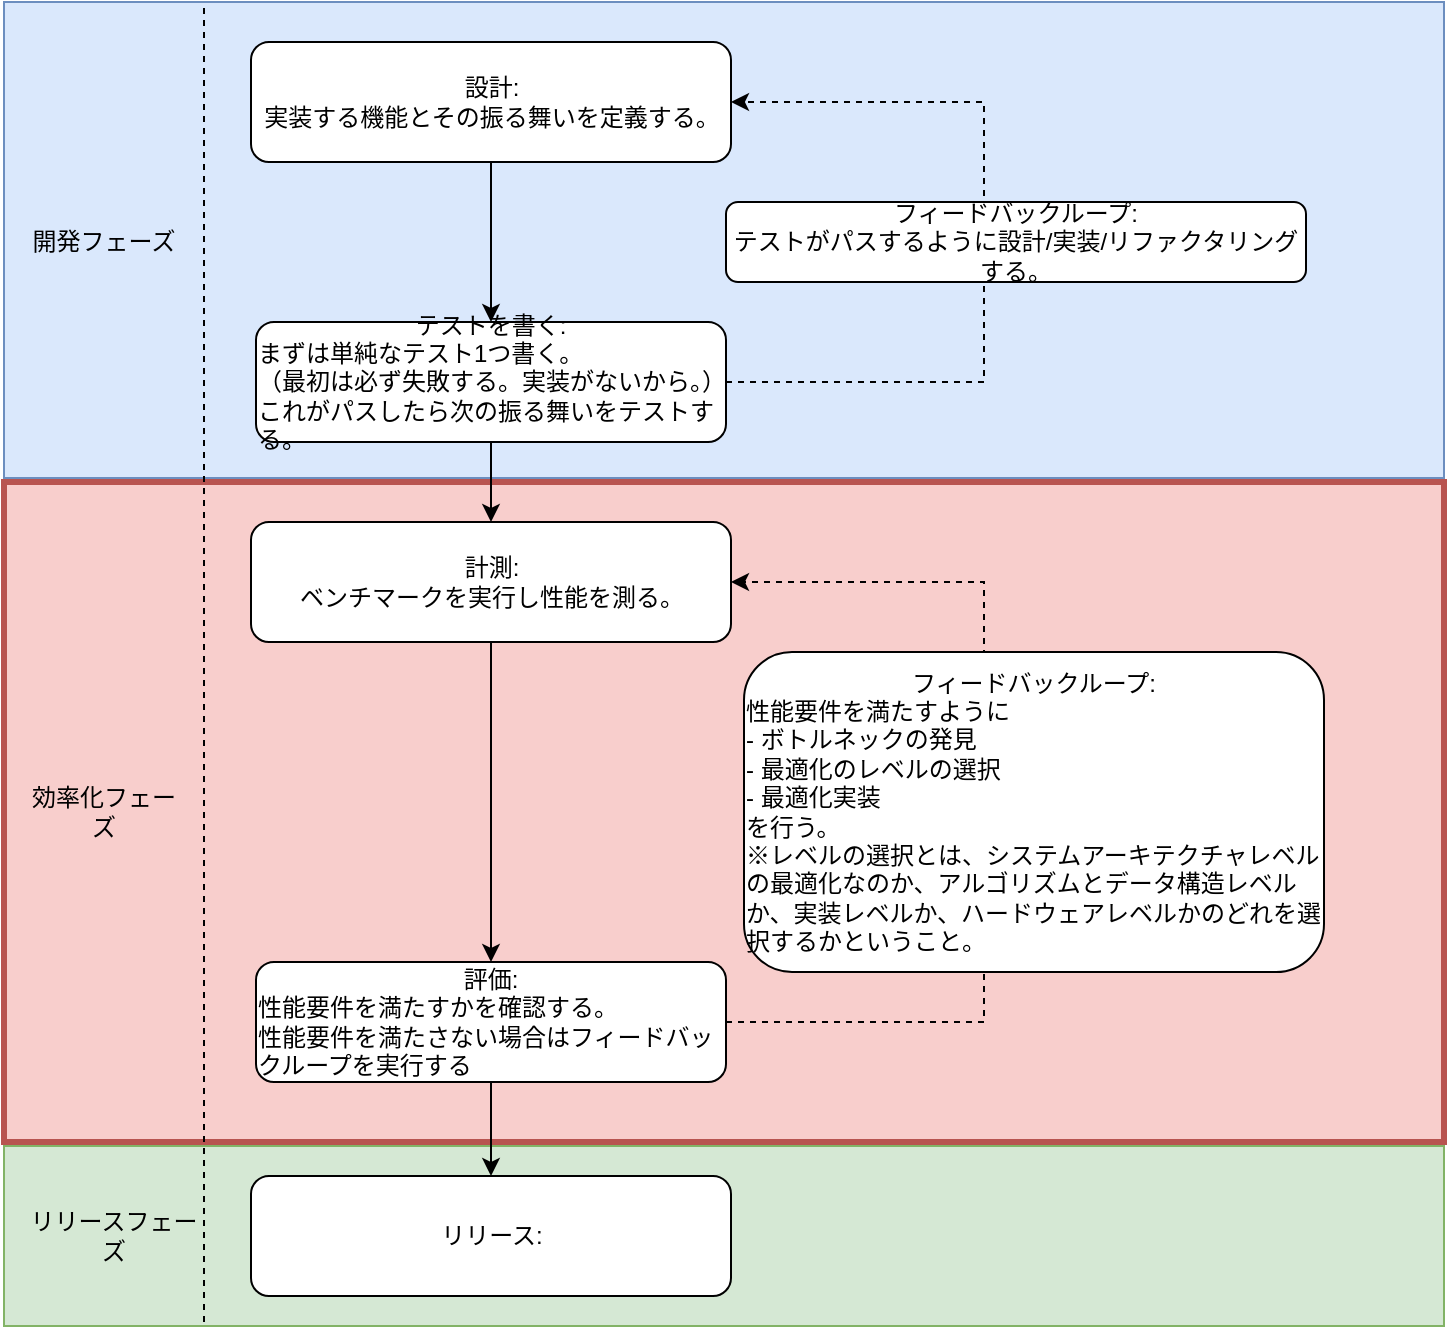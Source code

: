 <mxfile version="15.5.9" type="device"><diagram id="4EysrIUiIzhdOBFNZJKH" name="Page-1"><mxGraphModel dx="1178" dy="639" grid="1" gridSize="10" guides="1" tooltips="1" connect="1" arrows="1" fold="1" page="1" pageScale="1" pageWidth="827" pageHeight="1169" math="0" shadow="0"><root><mxCell id="0"/><mxCell id="1" parent="0"/><mxCell id="CgFyjtPTiPq2iYC9rme7-11" value="" style="rounded=0;whiteSpace=wrap;html=1;align=left;fillColor=#dae8fc;strokeColor=#6c8ebf;" vertex="1" parent="1"><mxGeometry x="40" y="30" width="720" height="238" as="geometry"/></mxCell><mxCell id="CgFyjtPTiPq2iYC9rme7-5" value="開発フェーズ" style="text;html=1;strokeColor=none;fillColor=none;align=center;verticalAlign=middle;whiteSpace=wrap;rounded=0;" vertex="1" parent="1"><mxGeometry x="50" y="135" width="80" height="30" as="geometry"/></mxCell><mxCell id="CgFyjtPTiPq2iYC9rme7-10" style="edgeStyle=orthogonalEdgeStyle;rounded=0;orthogonalLoop=1;jettySize=auto;html=1;" edge="1" parent="1" source="CgFyjtPTiPq2iYC9rme7-8" target="CgFyjtPTiPq2iYC9rme7-9"><mxGeometry relative="1" as="geometry"/></mxCell><mxCell id="CgFyjtPTiPq2iYC9rme7-8" value="設計:&lt;br&gt;&lt;div style=&quot;text-align: left&quot;&gt;&lt;span&gt;実装する機能とその振る舞いを定義する。&lt;/span&gt;&lt;/div&gt;" style="rounded=1;whiteSpace=wrap;html=1;" vertex="1" parent="1"><mxGeometry x="163.5" y="50" width="240" height="60" as="geometry"/></mxCell><mxCell id="CgFyjtPTiPq2iYC9rme7-13" style="edgeStyle=orthogonalEdgeStyle;rounded=0;orthogonalLoop=1;jettySize=auto;html=1;entryX=1;entryY=0.5;entryDx=0;entryDy=0;exitX=1;exitY=0.5;exitDx=0;exitDy=0;dashed=1;" edge="1" parent="1" source="CgFyjtPTiPq2iYC9rme7-9" target="CgFyjtPTiPq2iYC9rme7-8"><mxGeometry relative="1" as="geometry"><Array as="points"><mxPoint x="530" y="220"/><mxPoint x="530" y="80"/></Array></mxGeometry></mxCell><mxCell id="CgFyjtPTiPq2iYC9rme7-9" value="テストを書く:&lt;br&gt;&lt;div style=&quot;text-align: left&quot;&gt;&lt;span&gt;まずは単純なテスト1つ書く。&lt;/span&gt;&lt;/div&gt;&lt;div style=&quot;text-align: left&quot;&gt;（最初は必ず失敗する。実装がないから。）&lt;/div&gt;&lt;div style=&quot;text-align: left&quot;&gt;&lt;span&gt;これがパスしたら次の振る舞いをテストする。&lt;/span&gt;&lt;/div&gt;" style="rounded=1;whiteSpace=wrap;html=1;" vertex="1" parent="1"><mxGeometry x="166" y="190" width="235" height="60" as="geometry"/></mxCell><mxCell id="CgFyjtPTiPq2iYC9rme7-16" value="フィードバックループ:&lt;br&gt;テストがパスするように設計/実装/リファクタリングする。" style="rounded=1;whiteSpace=wrap;html=1;" vertex="1" parent="1"><mxGeometry x="401" y="130" width="290" height="40" as="geometry"/></mxCell><mxCell id="CgFyjtPTiPq2iYC9rme7-17" value="" style="rounded=0;whiteSpace=wrap;html=1;align=left;fillColor=#f8cecc;strokeColor=#b85450;strokeWidth=3;" vertex="1" parent="1"><mxGeometry x="40" y="270" width="720" height="330" as="geometry"/></mxCell><mxCell id="CgFyjtPTiPq2iYC9rme7-18" value="効率化フェーズ" style="text;html=1;strokeColor=none;fillColor=none;align=center;verticalAlign=middle;whiteSpace=wrap;rounded=0;" vertex="1" parent="1"><mxGeometry x="50" y="420" width="80" height="30" as="geometry"/></mxCell><mxCell id="CgFyjtPTiPq2iYC9rme7-19" style="edgeStyle=orthogonalEdgeStyle;rounded=0;orthogonalLoop=1;jettySize=auto;html=1;" edge="1" parent="1" source="CgFyjtPTiPq2iYC9rme7-20" target="CgFyjtPTiPq2iYC9rme7-22"><mxGeometry relative="1" as="geometry"/></mxCell><mxCell id="CgFyjtPTiPq2iYC9rme7-20" value="計測:&lt;br&gt;&lt;div style=&quot;text-align: left&quot;&gt;ベンチマークを実行し性能を測る。&lt;/div&gt;" style="rounded=1;whiteSpace=wrap;html=1;" vertex="1" parent="1"><mxGeometry x="163.5" y="290" width="240" height="60" as="geometry"/></mxCell><mxCell id="CgFyjtPTiPq2iYC9rme7-21" style="edgeStyle=orthogonalEdgeStyle;rounded=0;orthogonalLoop=1;jettySize=auto;html=1;entryX=1;entryY=0.5;entryDx=0;entryDy=0;dashed=1;exitX=1;exitY=0.5;exitDx=0;exitDy=0;" edge="1" parent="1" source="CgFyjtPTiPq2iYC9rme7-22" target="CgFyjtPTiPq2iYC9rme7-20"><mxGeometry relative="1" as="geometry"><Array as="points"><mxPoint x="530" y="540"/><mxPoint x="530" y="320"/></Array><mxPoint x="580" y="610" as="sourcePoint"/></mxGeometry></mxCell><mxCell id="CgFyjtPTiPq2iYC9rme7-22" value="評価:&lt;br&gt;&lt;div style=&quot;text-align: left&quot;&gt;性能要件を満たすかを確認する。&lt;/div&gt;&lt;div style=&quot;text-align: left&quot;&gt;性能要件を満たさない場合はフィードバックループを実行する&lt;/div&gt;" style="rounded=1;whiteSpace=wrap;html=1;" vertex="1" parent="1"><mxGeometry x="166" y="510" width="235" height="60" as="geometry"/></mxCell><mxCell id="CgFyjtPTiPq2iYC9rme7-23" value="フィードバックループ:&lt;br&gt;&lt;div style=&quot;text-align: left&quot;&gt;&lt;span&gt;性能要件を満たすように&lt;/span&gt;&lt;/div&gt;&lt;div style=&quot;text-align: left&quot;&gt;&lt;span&gt;- ボトルネックの発見&lt;/span&gt;&lt;/div&gt;&lt;div style=&quot;text-align: left&quot;&gt;&lt;span&gt;- 最適化のレベルの選択&lt;/span&gt;&lt;/div&gt;&lt;div style=&quot;text-align: left&quot;&gt;&lt;span&gt;- 最適化実装&lt;/span&gt;&lt;/div&gt;&lt;div style=&quot;text-align: left&quot;&gt;&lt;span&gt;を行う。&lt;/span&gt;&lt;/div&gt;&lt;div style=&quot;text-align: left&quot;&gt;※レベルの選択とは、システムアーキテクチャレベルの最適化なのか、アルゴリズムとデータ構造レベルか、実装レベルか、ハードウェアレベルかのどれを選択するかということ。&lt;/div&gt;" style="rounded=1;whiteSpace=wrap;html=1;" vertex="1" parent="1"><mxGeometry x="410" y="355" width="290" height="160" as="geometry"/></mxCell><mxCell id="CgFyjtPTiPq2iYC9rme7-24" style="edgeStyle=orthogonalEdgeStyle;rounded=0;orthogonalLoop=1;jettySize=auto;html=1;" edge="1" parent="1" source="CgFyjtPTiPq2iYC9rme7-9" target="CgFyjtPTiPq2iYC9rme7-20"><mxGeometry relative="1" as="geometry"/></mxCell><mxCell id="CgFyjtPTiPq2iYC9rme7-26" value="" style="rounded=0;whiteSpace=wrap;html=1;align=left;fillColor=#d5e8d4;strokeColor=#82b366;" vertex="1" parent="1"><mxGeometry x="40" y="602" width="720" height="90" as="geometry"/></mxCell><mxCell id="CgFyjtPTiPq2iYC9rme7-27" value="リリースフェーズ" style="text;html=1;strokeColor=none;fillColor=none;align=center;verticalAlign=middle;whiteSpace=wrap;rounded=0;" vertex="1" parent="1"><mxGeometry x="50" y="632" width="90" height="30" as="geometry"/></mxCell><mxCell id="CgFyjtPTiPq2iYC9rme7-29" value="リリース:" style="rounded=1;whiteSpace=wrap;html=1;" vertex="1" parent="1"><mxGeometry x="163.5" y="617" width="240" height="60" as="geometry"/></mxCell><mxCell id="CgFyjtPTiPq2iYC9rme7-2" value="" style="endArrow=none;html=1;rounded=0;dashed=1;" edge="1" parent="1"><mxGeometry width="50" height="50" relative="1" as="geometry"><mxPoint x="140" y="690" as="sourcePoint"/><mxPoint x="140" y="30" as="targetPoint"/></mxGeometry></mxCell><mxCell id="CgFyjtPTiPq2iYC9rme7-33" style="edgeStyle=orthogonalEdgeStyle;rounded=0;orthogonalLoop=1;jettySize=auto;html=1;" edge="1" parent="1" source="CgFyjtPTiPq2iYC9rme7-22" target="CgFyjtPTiPq2iYC9rme7-29"><mxGeometry relative="1" as="geometry"/></mxCell></root></mxGraphModel></diagram></mxfile>